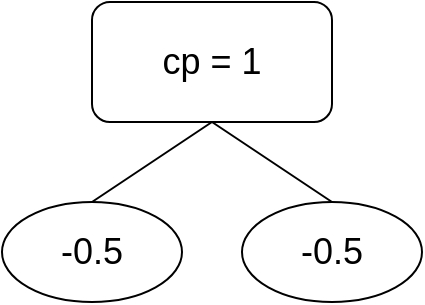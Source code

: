 <mxfile version="14.5.8" type="device"><diagram id="g_5L0zu7rBbS6GL5Be1k" name="Page-1"><mxGraphModel dx="913" dy="502" grid="1" gridSize="10" guides="1" tooltips="1" connect="1" arrows="1" fold="1" page="1" pageScale="1" pageWidth="850" pageHeight="1100" math="0" shadow="0"><root><mxCell id="0"/><mxCell id="1" parent="0"/><mxCell id="3GgeOOxi74SCOAg-qf9J-1" value="&lt;font style=&quot;font-size: 18px&quot;&gt;cp = 1&lt;/font&gt;" style="rounded=1;whiteSpace=wrap;html=1;" vertex="1" parent="1"><mxGeometry x="365" y="400" width="120" height="60" as="geometry"/></mxCell><mxCell id="3GgeOOxi74SCOAg-qf9J-2" value="&lt;font style=&quot;font-size: 18px&quot;&gt;-0.5&lt;/font&gt;" style="ellipse;whiteSpace=wrap;html=1;" vertex="1" parent="1"><mxGeometry x="320" y="500" width="90" height="50" as="geometry"/></mxCell><mxCell id="3GgeOOxi74SCOAg-qf9J-3" value="&lt;font style=&quot;font-size: 18px&quot;&gt;-0.5&lt;/font&gt;" style="ellipse;whiteSpace=wrap;html=1;" vertex="1" parent="1"><mxGeometry x="440" y="500" width="90" height="50" as="geometry"/></mxCell><mxCell id="3GgeOOxi74SCOAg-qf9J-4" value="" style="endArrow=none;html=1;exitX=0.5;exitY=0;exitDx=0;exitDy=0;entryX=0.5;entryY=1;entryDx=0;entryDy=0;" edge="1" parent="1" source="3GgeOOxi74SCOAg-qf9J-2" target="3GgeOOxi74SCOAg-qf9J-1"><mxGeometry width="50" height="50" relative="1" as="geometry"><mxPoint x="390" y="470" as="sourcePoint"/><mxPoint x="440" y="420" as="targetPoint"/></mxGeometry></mxCell><mxCell id="3GgeOOxi74SCOAg-qf9J-5" value="" style="endArrow=none;html=1;exitX=0.5;exitY=0;exitDx=0;exitDy=0;entryX=0.5;entryY=1;entryDx=0;entryDy=0;" edge="1" parent="1" source="3GgeOOxi74SCOAg-qf9J-3" target="3GgeOOxi74SCOAg-qf9J-1"><mxGeometry width="50" height="50" relative="1" as="geometry"><mxPoint x="390" y="470" as="sourcePoint"/><mxPoint x="440" y="420" as="targetPoint"/></mxGeometry></mxCell></root></mxGraphModel></diagram></mxfile>